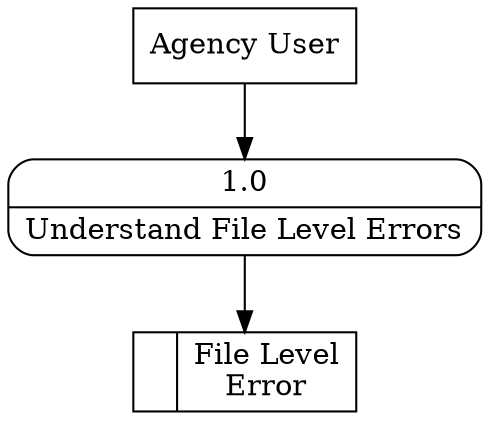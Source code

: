 digraph dfd2{ 
node[shape=record]
200 [label="<f0>  |<f1> File Level\nError " ];
201 [label="Agency User" shape=box];
202 [label="{<f0> 1.0|<f1> Understand File Level Errors }" shape=Mrecord];
201 -> 202
202 -> 200
}